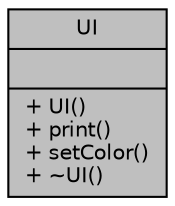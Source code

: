 digraph "UI"
{
 // LATEX_PDF_SIZE
  edge [fontname="Helvetica",fontsize="10",labelfontname="Helvetica",labelfontsize="10"];
  node [fontname="Helvetica",fontsize="10",shape=record];
  Node1 [label="{UI\n||+ UI()\l+ print()\l+ setColor()\l+ ~UI()\l}",height=0.2,width=0.4,color="black", fillcolor="grey75", style="filled", fontcolor="black",tooltip="This class is used in all classes that needs to deal with I/O(Input/Output)."];
}
